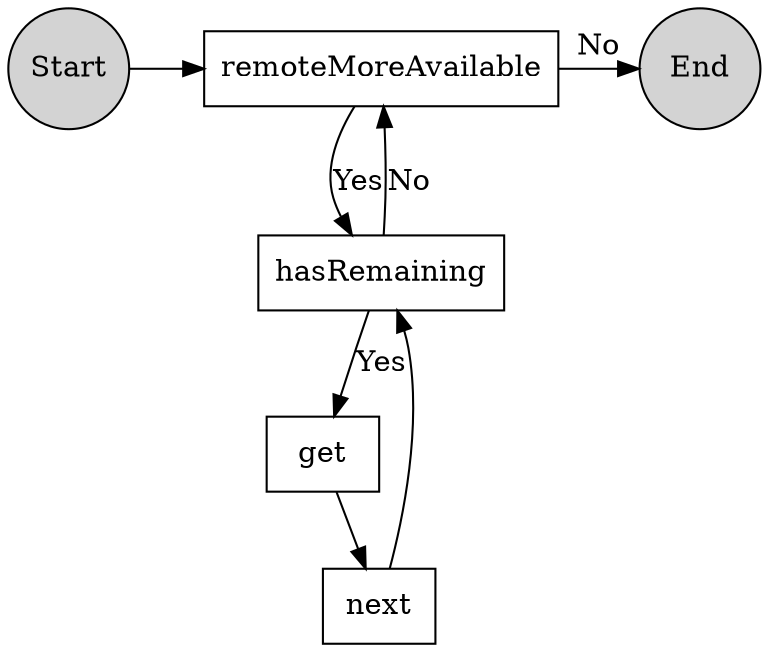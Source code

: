 digraph FDB {
    {
        node [shape=box];

        start [label="Start", shape="circle", width=0.8, style=filled]
        remoteMoreAvailable [label="remoteMoreAvailable"];
        hasRemaining [label="hasRemaining"];
        get [label="get"];
        next [label="next"];
        end [label="End", shape="circle", width=0.8, style=filled]
    }

    {
        rank="min";
        start; end; remoteMoreAvailable;
    }

    start -> remoteMoreAvailable;
    remoteMoreAvailable -> end [label="No"];
    remoteMoreAvailable -> hasRemaining [label="Yes"];
    hasRemaining -> get [label="Yes"];
    hasRemaining -> remoteMoreAvailable [label="No"];
    get -> next;
    next -> hasRemaining;
}

